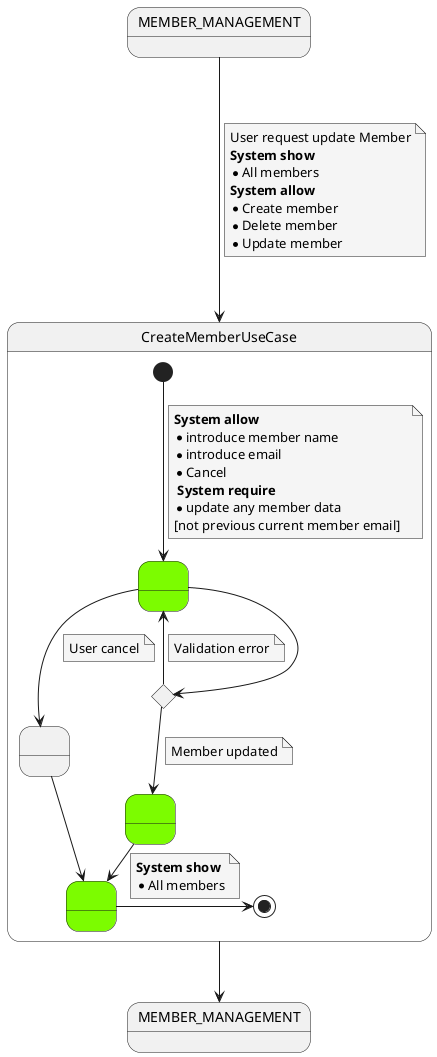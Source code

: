 @startuml
skinparam NoteBackgroundColor #whiteSmoke
state init as "MEMBER_MANAGEMENT"
state end as "MEMBER_MANAGEMENT"
init ---> CreateMemberUseCase
note on link
    User request update Member
    <b>System show</b>
    * All members
    <b>System allow</b>
    *Create member
    *Delete member
    *Update member
end note
state CreateMemberUseCase {
     state initial as " "#LawnGreen
    state 2 <<choice>> #LawnGreen
    state 3 as " "#LawnGreen
    state 4 as " "
    state 5 as " "#LawnGreen
    [*]-->initial
    note on link
    <b>System allow</b>
    * introduce member name
    * introduce email
    * Cancel
     <b>System require</b>
    * update any member data
    [not previous current member email]  
    end note
    initial-->4
    note on link
    User cancel
    end note
    4->5
    5->[*]
    note on link    
    <b>System show</b>
    * All members    
end note   
    2-left->initial
    note on link
    Validation error
    end note
    initial-->2           
    2-->3
    note on link
    Member updated
    end note
    3-->5    
    CreateMemberUseCase --> end    
     
}
@enduml